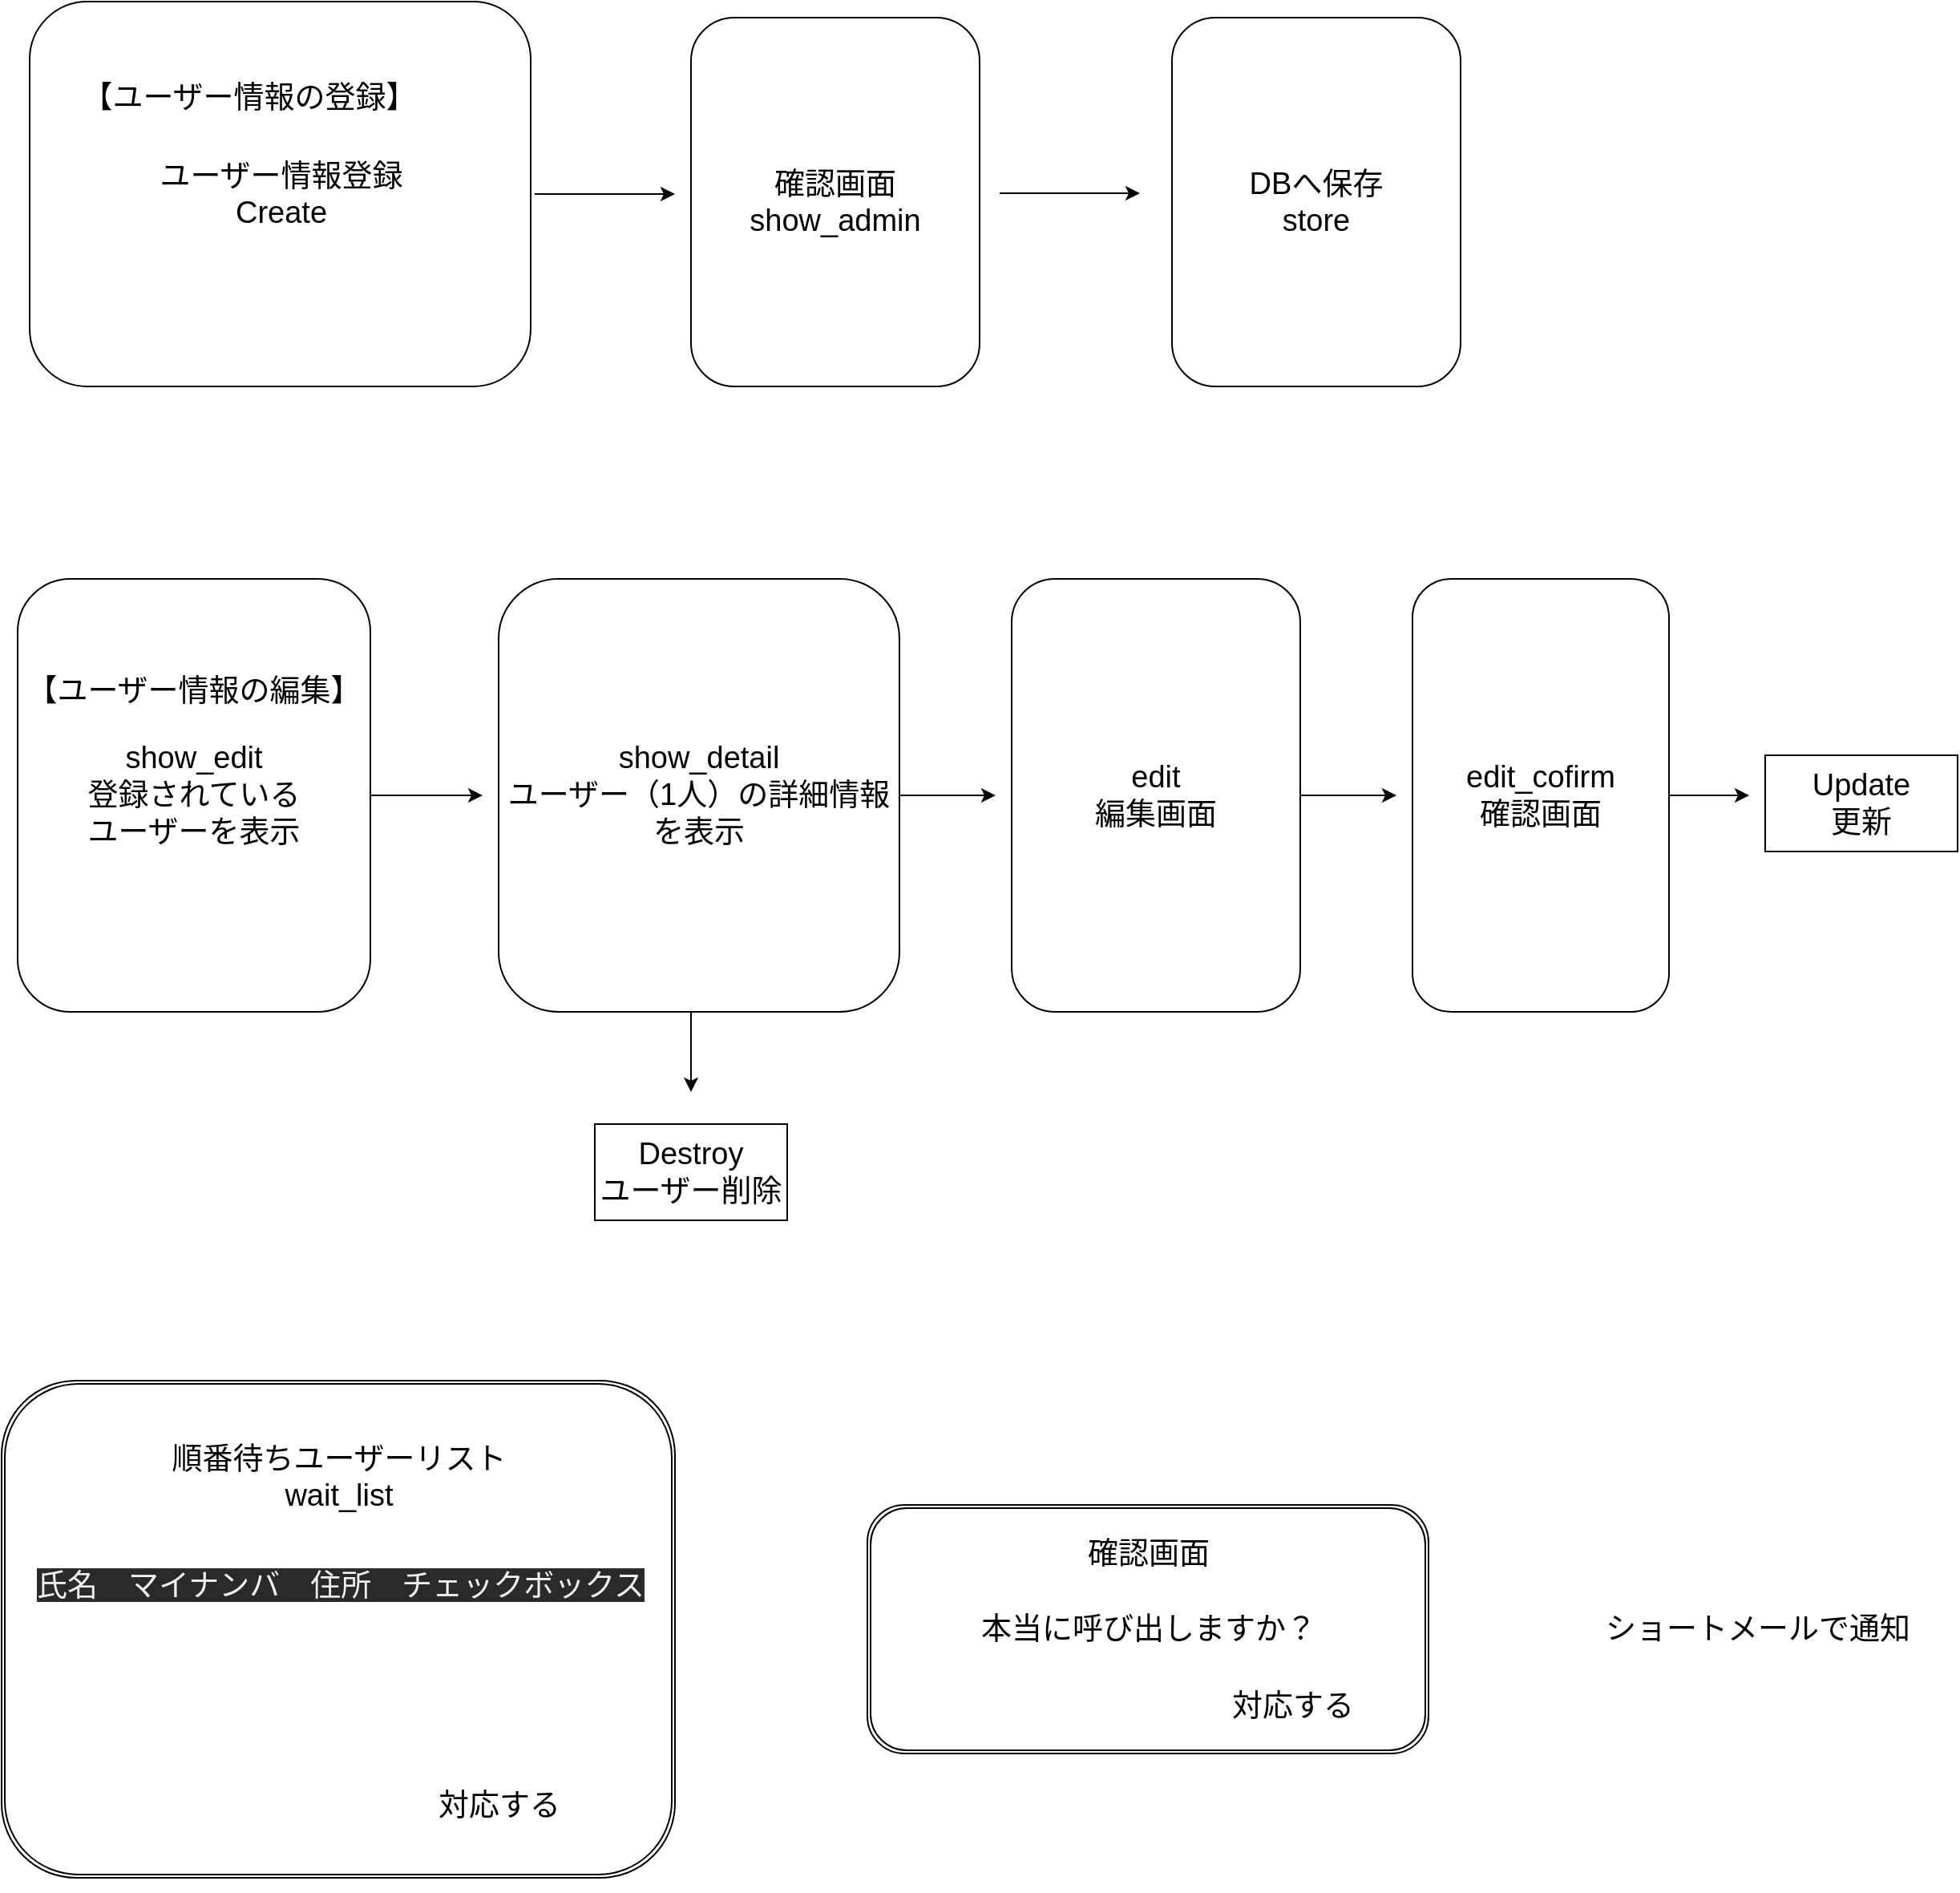 <mxfile version="14.2.4" type="embed">
    <diagram id="6hGFLwfOUW9BJ-s0fimq" name="Page-1">
        <mxGraphModel dx="1013" dy="767" grid="1" gridSize="10" guides="1" tooltips="1" connect="1" arrows="1" fold="1" page="1" pageScale="1" pageWidth="1654" pageHeight="1169" math="0" shadow="0">
            <root>
                <mxCell id="0"/>
                <mxCell id="1" parent="0"/>
                <mxCell id="47" value="ユーザー情報登録&lt;br style=&quot;font-size: 19px;&quot;&gt;Create" style="rounded=1;whiteSpace=wrap;html=1;fontSize=19;" parent="1" vertex="1">
                    <mxGeometry x="177.5" y="100" width="312.5" height="240" as="geometry"/>
                </mxCell>
                <mxCell id="48" value="確認画面&lt;br style=&quot;font-size: 19px;&quot;&gt;show_admin" style="rounded=1;whiteSpace=wrap;html=1;fontSize=19;" parent="1" vertex="1">
                    <mxGeometry x="590" y="110" width="180" height="230" as="geometry"/>
                </mxCell>
                <mxCell id="70" style="edgeStyle=orthogonalEdgeStyle;rounded=0;orthogonalLoop=1;jettySize=auto;html=1;fontSize=19;" parent="1" source="51" edge="1">
                    <mxGeometry relative="1" as="geometry">
                        <mxPoint x="460" y="595" as="targetPoint"/>
                    </mxGeometry>
                </mxCell>
                <mxCell id="51" value="show_edit&lt;br style=&quot;font-size: 19px&quot;&gt;登録されている&lt;br&gt;ユーザーを表示" style="rounded=1;whiteSpace=wrap;html=1;fontSize=19;" parent="1" vertex="1">
                    <mxGeometry x="170" y="460" width="220" height="270" as="geometry"/>
                </mxCell>
                <mxCell id="52" value="" style="endArrow=classic;html=1;fontSize=19;" parent="1" edge="1">
                    <mxGeometry width="50" height="50" relative="1" as="geometry">
                        <mxPoint x="492.5" y="220" as="sourcePoint"/>
                        <mxPoint x="580" y="220" as="targetPoint"/>
                    </mxGeometry>
                </mxCell>
                <mxCell id="58" value="DBへ保存&lt;br style=&quot;font-size: 19px;&quot;&gt;store" style="rounded=1;whiteSpace=wrap;html=1;fontSize=19;" parent="1" vertex="1">
                    <mxGeometry x="890" y="110" width="180" height="230" as="geometry"/>
                </mxCell>
                <mxCell id="59" value="" style="endArrow=classic;html=1;fontSize=19;" parent="1" edge="1">
                    <mxGeometry width="50" height="50" relative="1" as="geometry">
                        <mxPoint x="782.5" y="219.5" as="sourcePoint"/>
                        <mxPoint x="870" y="219.5" as="targetPoint"/>
                    </mxGeometry>
                </mxCell>
                <mxCell id="71" style="edgeStyle=orthogonalEdgeStyle;rounded=0;orthogonalLoop=1;jettySize=auto;html=1;fontSize=19;" parent="1" source="60" edge="1">
                    <mxGeometry relative="1" as="geometry">
                        <mxPoint x="780" y="595" as="targetPoint"/>
                    </mxGeometry>
                </mxCell>
                <mxCell id="60" value="show_detail&lt;br style=&quot;font-size: 19px;&quot;&gt;ユーザー（1人）の詳細情報を表示" style="rounded=1;whiteSpace=wrap;html=1;fontSize=19;" parent="1" vertex="1">
                    <mxGeometry x="470" y="460" width="250" height="270" as="geometry"/>
                </mxCell>
                <mxCell id="72" style="edgeStyle=orthogonalEdgeStyle;rounded=0;orthogonalLoop=1;jettySize=auto;html=1;fontSize=19;" parent="1" source="61" edge="1">
                    <mxGeometry relative="1" as="geometry">
                        <mxPoint x="1030" y="595" as="targetPoint"/>
                    </mxGeometry>
                </mxCell>
                <mxCell id="61" value="edit&lt;br style=&quot;font-size: 19px;&quot;&gt;編集画面" style="rounded=1;whiteSpace=wrap;html=1;fontSize=19;" parent="1" vertex="1">
                    <mxGeometry x="790" y="460" width="180" height="270" as="geometry"/>
                </mxCell>
                <mxCell id="73" style="edgeStyle=orthogonalEdgeStyle;rounded=0;orthogonalLoop=1;jettySize=auto;html=1;fontSize=19;" parent="1" source="63" edge="1">
                    <mxGeometry relative="1" as="geometry">
                        <mxPoint x="1250" y="595" as="targetPoint"/>
                    </mxGeometry>
                </mxCell>
                <mxCell id="63" value="edit_cofirm&lt;br style=&quot;font-size: 19px;&quot;&gt;確認画面" style="rounded=1;whiteSpace=wrap;html=1;fontSize=19;" parent="1" vertex="1">
                    <mxGeometry x="1040" y="460" width="160" height="270" as="geometry"/>
                </mxCell>
                <mxCell id="67" value="Update&lt;br style=&quot;font-size: 19px;&quot;&gt;更新" style="rounded=0;whiteSpace=wrap;html=1;fontSize=19;" parent="1" vertex="1">
                    <mxGeometry x="1260" y="570" width="120" height="60" as="geometry"/>
                </mxCell>
                <mxCell id="68" value="Destroy&lt;br style=&quot;font-size: 19px;&quot;&gt;ユーザー削除" style="rounded=0;whiteSpace=wrap;html=1;fontSize=19;" parent="1" vertex="1">
                    <mxGeometry x="530" y="800" width="120" height="60" as="geometry"/>
                </mxCell>
                <mxCell id="75" value="" style="endArrow=classic;html=1;fontSize=19;" parent="1" edge="1">
                    <mxGeometry width="50" height="50" relative="1" as="geometry">
                        <mxPoint x="590" y="730" as="sourcePoint"/>
                        <mxPoint x="590" y="780" as="targetPoint"/>
                    </mxGeometry>
                </mxCell>
                <mxCell id="76" value="【ユーザー情報の編集】" style="text;html=1;strokeColor=none;fillColor=none;align=center;verticalAlign=middle;whiteSpace=wrap;rounded=0;fontSize=19;" parent="1" vertex="1">
                    <mxGeometry x="160" y="520" width="240" height="20" as="geometry"/>
                </mxCell>
                <mxCell id="78" value="【ユーザー情報の登録】" style="text;html=1;strokeColor=none;fillColor=none;align=center;verticalAlign=middle;whiteSpace=wrap;rounded=0;fontSize=19;" parent="1" vertex="1">
                    <mxGeometry x="200" y="150" width="228.75" height="20" as="geometry"/>
                </mxCell>
                <mxCell id="79" value="" style="edgeStyle=orthogonalEdgeStyle;rounded=0;orthogonalLoop=1;jettySize=auto;html=1;fontSize=19;" parent="1" target="80" edge="1">
                    <mxGeometry relative="1" as="geometry">
                        <mxPoint x="385.059" y="1150" as="sourcePoint"/>
                    </mxGeometry>
                </mxCell>
                <mxCell id="80" value="" style="shape=ext;double=1;rounded=1;whiteSpace=wrap;html=1;align=left;fontSize=19;" parent="1" vertex="1">
                    <mxGeometry x="160" y="960" width="420" height="310" as="geometry"/>
                </mxCell>
                <mxCell id="81" value="対応する" style="text;html=1;align=center;verticalAlign=middle;resizable=0;points=[];autosize=1;fontSize=19;" parent="1" vertex="1">
                    <mxGeometry x="425" y="1210" width="90" height="30" as="geometry"/>
                </mxCell>
                <mxCell id="82" value="順番待ちユーザーリスト&lt;br&gt;wait_list" style="text;html=1;align=center;verticalAlign=middle;resizable=0;points=[];autosize=1;fontSize=19;" parent="1" vertex="1">
                    <mxGeometry x="260" y="995" width="220" height="50" as="geometry"/>
                </mxCell>
                <mxCell id="84" value="" style="shape=ext;double=1;rounded=1;whiteSpace=wrap;html=1;align=left;fontSize=19;" parent="1" vertex="1">
                    <mxGeometry x="700" y="1037.5" width="350" height="155" as="geometry"/>
                </mxCell>
                <mxCell id="85" value="本当に呼び出しますか？" style="text;html=1;align=center;verticalAlign=middle;resizable=0;points=[];autosize=1;fontSize=19;" parent="1" vertex="1">
                    <mxGeometry x="765" y="1100" width="220" height="30" as="geometry"/>
                </mxCell>
                <mxCell id="86" value="確認画面" style="text;html=1;align=center;verticalAlign=middle;resizable=0;points=[];autosize=1;fontSize=19;" parent="1" vertex="1">
                    <mxGeometry x="830" y="1052.5" width="90" height="30" as="geometry"/>
                </mxCell>
                <mxCell id="87" value="対応する" style="text;html=1;align=center;verticalAlign=middle;resizable=0;points=[];autosize=1;fontSize=19;" parent="1" vertex="1">
                    <mxGeometry x="920" y="1147.5" width="90" height="30" as="geometry"/>
                </mxCell>
                <mxCell id="88" value="&lt;span style=&quot;color: rgb(240 , 240 , 240) ; font-family: &amp;#34;helvetica&amp;#34; ; font-size: 19px ; font-style: normal ; font-weight: 400 ; letter-spacing: normal ; text-align: left ; text-indent: 0px ; text-transform: none ; word-spacing: 0px ; background-color: rgb(42 , 42 , 42) ; float: none ; display: inline&quot;&gt;氏名　マイナンバ　住所　チェックボックス&lt;br style=&quot;font-size: 19px&quot;&gt;&lt;/span&gt;" style="text;whiteSpace=wrap;html=1;fontSize=19;" parent="1" vertex="1">
                    <mxGeometry x="180" y="1070" width="430" height="200" as="geometry"/>
                </mxCell>
                <mxCell id="89" value="ショートメールで通知" style="text;html=1;align=center;verticalAlign=middle;resizable=0;points=[];autosize=1;fontSize=19;" parent="1" vertex="1">
                    <mxGeometry x="1150" y="1100" width="210" height="30" as="geometry"/>
                </mxCell>
            </root>
        </mxGraphModel>
    </diagram>
</mxfile>
